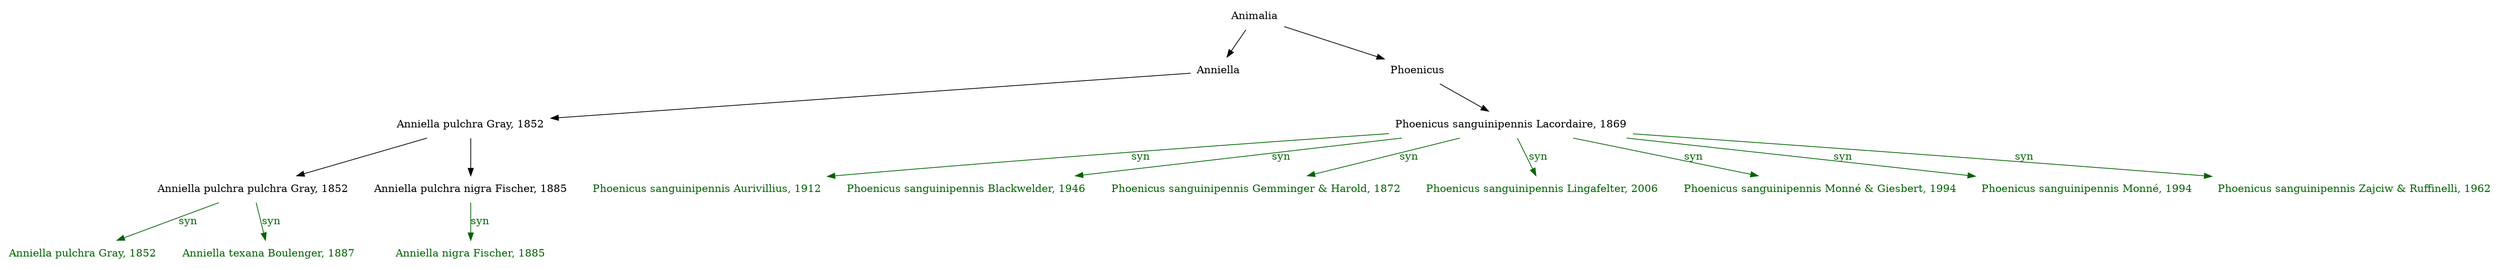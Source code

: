 digraph G {
  node [shape=plaintext]

  n0  [label="Animalia"]
  n0 -> n10
  n0 -> n1
  n10  [label="Anniella"]
  n10 -> n11
  n11  [label="Anniella pulchra Gray, 1852"]
  n11 -> n14
  n11 -> n12
  n12  [label="Anniella pulchra nigra Fischer, 1885"]
  n13  [label="Anniella nigra Fischer, 1885", fontcolor=darkgreen]
  n12 -> n13  [color=darkgreen, fontcolor=darkgreen, label=syn]
  n14  [label="Anniella pulchra pulchra Gray, 1852"]
  n15  [label="Anniella pulchra Gray, 1852", fontcolor=darkgreen]
  n14 -> n15  [color=darkgreen, fontcolor=darkgreen, label=syn]
  n16  [label="Anniella texana Boulenger, 1887", fontcolor=darkgreen]
  n14 -> n16  [color=darkgreen, fontcolor=darkgreen, label=syn]
  n1  [label="Phoenicus"]
  n1 -> n2
  n2  [label="Phoenicus sanguinipennis Lacordaire, 1869"]
  n3  [label="Phoenicus sanguinipennis Aurivillius, 1912", fontcolor=darkgreen]
  n2 -> n3  [color=darkgreen, fontcolor=darkgreen, label=syn]
  n4  [label="Phoenicus sanguinipennis Blackwelder, 1946", fontcolor=darkgreen]
  n2 -> n4  [color=darkgreen, fontcolor=darkgreen, label=syn]
  n5  [label="Phoenicus sanguinipennis Gemminger & Harold, 1872", fontcolor=darkgreen]
  n2 -> n5  [color=darkgreen, fontcolor=darkgreen, label=syn]
  n6  [label="Phoenicus sanguinipennis Lingafelter, 2006", fontcolor=darkgreen]
  n2 -> n6  [color=darkgreen, fontcolor=darkgreen, label=syn]
  n7  [label="Phoenicus sanguinipennis Monné & Giesbert, 1994", fontcolor=darkgreen]
  n2 -> n7  [color=darkgreen, fontcolor=darkgreen, label=syn]
  n8  [label="Phoenicus sanguinipennis Monné, 1994", fontcolor=darkgreen]
  n2 -> n8  [color=darkgreen, fontcolor=darkgreen, label=syn]
  n9  [label="Phoenicus sanguinipennis Zajciw & Ruffinelli, 1962", fontcolor=darkgreen]
  n2 -> n9  [color=darkgreen, fontcolor=darkgreen, label=syn]
}
